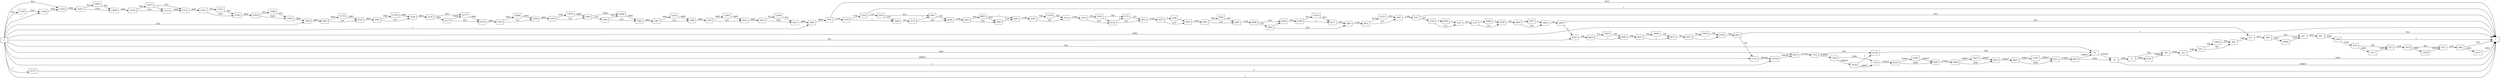 digraph {
	graph [rankdir=LR]
	node [shape=rectangle]
	52 -> 53 [label=270165]
	53 -> 1 [label=268817]
	53 -> 71 [label=3188]
	71 -> 193 [label=582]
	71 -> 8746 [label=2606]
	193 -> 223 [label=3188]
	223 -> 1 [label=1840]
	223 -> 435 [label=1348]
	435 -> 456 [label=582]
	435 -> 10836 [label=766]
	456 -> 611 [label=1348]
	611 -> 646 [label=4011]
	646 -> 667 [label=582]
	646 -> 10856 [label=3429]
	667 -> 681 [label=4011]
	681 -> 1 [label=765]
	681 -> 1469 [label=3246]
	1469 -> 1 [label=1]
	1469 -> 1552 [label=3245]
	1552 -> 1573 [label=582]
	1552 -> 13517 [label=2663]
	1573 -> 1879 [label=3245]
	1879 -> 1911 [label=582]
	1879 -> 13548 [label=2663]
	1911 -> 1982 [label=3245]
	1982 -> 1 [label=582]
	1982 -> 14157 [label=2663]
	1996 -> 2005 [label=8805]
	2005 -> 2026 [label=324]
	2005 -> 12724 [label=8481]
	2026 -> 2085 [label=8805]
	2085 -> 2106 [label=324]
	2085 -> 12744 [label=8481]
	2106 -> 2119 [label=8805]
	2119 -> 2127 [label=7982]
	2119 -> 12757 [label=823]
	2127 -> 2158 [label=324]
	2127 -> 12757 [label=7658]
	2158 -> 2182 [label=8805]
	2182 -> 2209 [label=324]
	2182 -> 12800 [label=8481]
	2209 -> 2258 [label=8805]
	2258 -> 2284 [label=324]
	2258 -> 12825 [label=8481]
	2284 -> 2303 [label=1147]
	2284 -> 12846 [label=7658]
	2303 -> 2365 [label=324]
	2303 -> 12846 [label=823]
	2365 -> 2367 [label=8805]
	2367 -> 2388 [label=324]
	2367 -> 12925 [label=8481]
	2388 -> 2395 [label=8805]
	2395 -> 2416 [label=324]
	2395 -> 12945 [label=8481]
	2416 -> 2422 [label=8805]
	2422 -> 2443 [label=7982]
	2422 -> 13089 [label=823]
	2443 -> 2490 [label=8805]
	2490 -> 2507 [label=8806]
	2507 -> 1 [label=7657]
	2507 -> 2518 [label=1149]
	2518 -> 2524 [label=1148]
	2518 -> 2569 [label=1]
	2524 -> 2539 [label=1147]
	2524 -> 1 [label=1]
	2539 -> 2569 [label=324]
	2539 -> 5997 [label=823]
	2569 -> 2575 [label=325]
	2575 -> 2638 [label=324]
	2575 -> 5997 [label=1]
	2638 -> 2643 [label=1148]
	2643 -> 2682 [label=324]
	2643 -> 6083 [label=824]
	2682 -> 2691 [label=1147]
	2691 -> 2695 [label=1148]
	2695 -> 2716 [label=325]
	2695 -> 13158 [label=823]
	2716 -> 2729 [label=1148]
	2729 -> 2746 [label=325]
	2729 -> 6124 [label=823]
	2746 -> 2770 [label=324]
	2746 -> 6124 [label=1]
	2770 -> 2833 [label=325]
	2833 -> 2835 [label=1148]
	2835 -> 2856 [label=1147]
	2835 -> 6146 [label=1]
	2856 -> 2862 [label=1148]
	2862 -> 2883 [label=324]
	2862 -> 6166 [label=824]
	2883 -> 2889 [label=1148]
	2889 -> 2903 [label=325]
	2889 -> 6189 [label=823]
	2903 -> 2983 [label=324]
	2903 -> 6189 [label=1]
	2983 -> 3051 [label=1148]
	3051 -> 3087 [label=325]
	3051 -> 13351 [label=823]
	3087 -> 3101 [label=1148]
	3101 -> 1 [label=823]
	3101 -> 3126 [label=325]
	3126 -> 3147 [label=324]
	3126 -> 6264 [label=1]
	3147 -> 3727 [label=325]
	3727 -> 3748 [label=324]
	3727 -> 6284 [label=1]
	3748 -> 3867 [label=325]
	3867 -> 3891 [label=324]
	3867 -> 6307 [label=1]
	3891 -> 3963 [label=325]
	3963 -> 1 [label=324]
	3963 -> 6326 [label=1]
	5997 -> 2638 [label=824]
	6083 -> 2691 [label=1]
	6083 -> 2682 [label=823]
	6124 -> 2770 [label=1]
	6124 -> 2833 [label=823]
	6146 -> 2856 [label=1]
	6166 -> 2883 [label=824]
	6189 -> 6196 [label=824]
	6196 -> 6217 [label=1]
	6196 -> 13316 [label=823]
	6217 -> 2983 [label=824]
	6264 -> 3147 [label=1]
	6284 -> 3748 [label=1]
	6307 -> 3891 [label=1]
	6326 -> 6628 [label=766]
	6628 -> 6649 [label=1]
	6628 -> 10876 [label=765]
	6649 -> 6651 [label=766]
	6651 -> 6672 [label=1]
	6651 -> 10896 [label=765]
	6672 -> 6747 [label=766]
	6747 -> 6768 [label=1]
	6747 -> 10916 [label=765]
	6768 -> 6815 [label=766]
	6815 -> 1 [label=1]
	6815 -> 11143 [label=765]
	6816 -> 7354 [label=271423]
	7354 -> 7355 [label=270658]
	7354 -> 10782 [label=765]
	7355 -> 7376 [label=1840]
	7355 -> 10764 [label=268818]
	7376 -> 8359 [label=270657]
	8359 -> 8380 [label=1840]
	8359 -> 13407 [label=268817]
	8380 -> 8398 [label=270657]
	8398 -> 8419 [label=1840]
	8398 -> 13427 [label=268817]
	8419 -> 8491 [label=270657]
	8491 -> 8512 [label=1840]
	8491 -> 13447 [label=268817]
	8512 -> 8639 [label=270657]
	8639 -> 53 [label=1840]
	8639 -> 52 [label=268817]
	8746 -> 193 [label=2606]
	10727 -> 1 [label=1]
	10728 -> 6816 [label=269583]
	10764 -> 10782 [label=1]
	10764 -> 7376 [label=268817]
	10782 -> 52 [label=766]
	10836 -> 456 [label=766]
	10856 -> 667 [label=3429]
	10876 -> 6649 [label=765]
	10896 -> 6672 [label=765]
	10916 -> 6768 [label=765]
	11143 -> 10728 [label=269582]
	11259 -> 11260 [label=7657]
	11260 -> 11829 [label=7658]
	11829 -> 12047 [label=8481]
	12047 -> 12068 [label=7658]
	12047 -> 12965 [label=823]
	12068 -> 12102 [label=8481]
	12102 -> 12123 [label=7657]
	12102 -> 12973 [label=824]
	12123 -> 12131 [label=7658]
	12131 -> 12522 [label=8481]
	12522 -> 12543 [label=7658]
	12522 -> 13013 [label=823]
	12543 -> 12618 [label=8481]
	12618 -> 12654 [label=7658]
	12618 -> 13048 [label=823]
	12654 -> 1996 [label=8481]
	12724 -> 2026 [label=8481]
	12744 -> 2106 [label=8481]
	12757 -> 2158 [label=8481]
	12800 -> 2209 [label=8481]
	12825 -> 2284 [label=8481]
	12846 -> 2365 [label=8481]
	12925 -> 2388 [label=8481]
	12945 -> 2416 [label=8481]
	12965 -> 12068 [label=823]
	12973 -> 12131 [label=823]
	12973 -> 12123 [label=1]
	13013 -> 12543 [label=823]
	13048 -> 12654 [label=823]
	13089 -> 2443 [label=823]
	13158 -> 2716 [label=823]
	13316 -> 6217 [label=823]
	13351 -> 3087 [label=823]
	13407 -> 8380 [label=268817]
	13427 -> 8419 [label=268817]
	13447 -> 8512 [label=268817]
	13517 -> 1573 [label=2663]
	13548 -> 1911 [label=2663]
	14157 -> 1 [label=2663]
	0 -> 2490 [label=1]
	0 -> 6816 [label=1840]
	0 -> 10728 [label=1]
	0 -> 6326 [label=765]
	0 -> 11829 [label=823]
	0 -> 11260 [label=1]
	0 -> 11143 [label=268817]
	0 -> 611 [label=2663]
	0 -> 52 [label=582]
	0 -> 1996 [label=324]
	0 -> 1 [label=1]
	0 -> 10727 [label=1]
	0 -> 11259 [label=7657]
}
